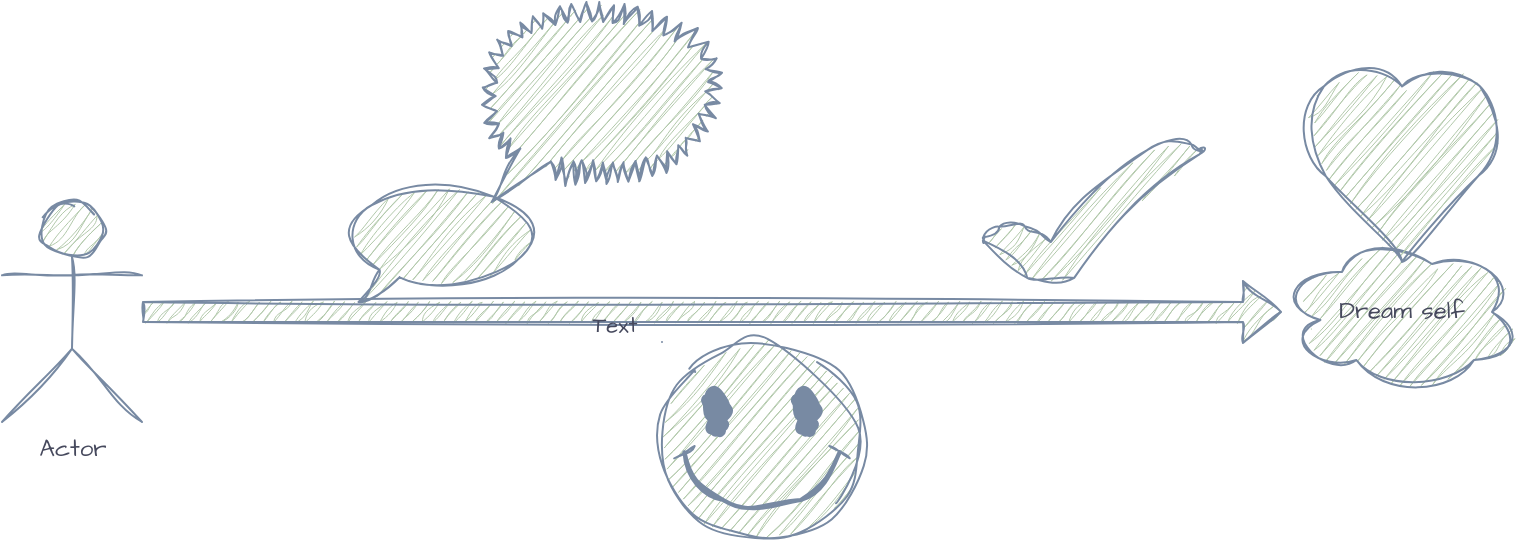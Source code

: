 <mxfile version="27.0.1">
  <diagram name="Page-1" id="dKPSXY4Y9aG3vKMuV1te">
    <mxGraphModel dx="1048" dy="1764" grid="1" gridSize="10" guides="1" tooltips="1" connect="1" arrows="1" fold="1" page="1" pageScale="1" pageWidth="850" pageHeight="1100" math="0" shadow="0">
      <root>
        <mxCell id="0" />
        <mxCell id="1" parent="0" />
        <mxCell id="n5eLT-Sr99elkBKW09BY-2" value="Actor" style="shape=umlActor;verticalLabelPosition=bottom;verticalAlign=top;html=1;outlineConnect=0;sketch=1;hachureGap=4;jiggle=2;curveFitting=1;fontFamily=Architects Daughter;fontSource=https%3A%2F%2Ffonts.googleapis.com%2Fcss%3Ffamily%3DArchitects%2BDaughter;fillColor=#B2C9AB;fontColor=#46495D;strokeColor=#788AA3;labelBackgroundColor=none;" vertex="1" parent="1">
          <mxGeometry x="30" y="50" width="70" height="110" as="geometry" />
        </mxCell>
        <mxCell id="n5eLT-Sr99elkBKW09BY-4" value="Dream self" style="ellipse;shape=cloud;whiteSpace=wrap;html=1;sketch=1;hachureGap=4;jiggle=2;curveFitting=1;fontFamily=Architects Daughter;fontSource=https%3A%2F%2Ffonts.googleapis.com%2Fcss%3Ffamily%3DArchitects%2BDaughter;labelBackgroundColor=none;fillColor=#B2C9AB;strokeColor=#788AA3;fontColor=#46495D;" vertex="1" parent="1">
          <mxGeometry x="670" y="65" width="120" height="80" as="geometry" />
        </mxCell>
        <mxCell id="n5eLT-Sr99elkBKW09BY-6" style="edgeStyle=orthogonalEdgeStyle;shape=flexArrow;rounded=0;sketch=1;hachureGap=4;jiggle=2;curveFitting=1;orthogonalLoop=1;jettySize=auto;html=1;strokeColor=#788AA3;fontFamily=Architects Daughter;fontSource=https%3A%2F%2Ffonts.googleapis.com%2Fcss%3Ffamily%3DArchitects%2BDaughter;fontColor=default;fillColor=#B2C9AB;labelBackgroundColor=none;" edge="1" parent="1" source="n5eLT-Sr99elkBKW09BY-2" target="n5eLT-Sr99elkBKW09BY-4">
          <mxGeometry relative="1" as="geometry">
            <mxPoint x="590" y="105" as="targetPoint" />
            <Array as="points" />
          </mxGeometry>
        </mxCell>
        <mxCell id="n5eLT-Sr99elkBKW09BY-10" value="Text" style="edgeLabel;html=1;align=center;verticalAlign=middle;resizable=0;points=[];sketch=1;hachureGap=4;jiggle=2;curveFitting=1;strokeColor=#788AA3;fontFamily=Architects Daughter;fontSource=https%3A%2F%2Ffonts.googleapis.com%2Fcss%3Ffamily%3DArchitects%2BDaughter;fontColor=#46495D;fillColor=#B2C9AB;labelBackgroundColor=none;" vertex="1" connectable="0" parent="n5eLT-Sr99elkBKW09BY-6">
          <mxGeometry x="-0.172" y="-6" relative="1" as="geometry">
            <mxPoint as="offset" />
          </mxGeometry>
        </mxCell>
        <mxCell id="n5eLT-Sr99elkBKW09BY-8" value="" style="whiteSpace=wrap;html=1;shape=mxgraph.basic.oval_callout;sketch=1;hachureGap=4;jiggle=2;curveFitting=1;strokeColor=#788AA3;fontFamily=Architects Daughter;fontSource=https%3A%2F%2Ffonts.googleapis.com%2Fcss%3Ffamily%3DArchitects%2BDaughter;fontColor=#46495D;fillColor=#B2C9AB;labelBackgroundColor=none;" vertex="1" parent="1">
          <mxGeometry x="200" y="40" width="100" height="60" as="geometry" />
        </mxCell>
        <mxCell id="n5eLT-Sr99elkBKW09BY-9" value="" style="whiteSpace=wrap;html=1;shape=mxgraph.basic.loud_callout;sketch=1;hachureGap=4;jiggle=2;curveFitting=1;strokeColor=#788AA3;fontFamily=Architects Daughter;fontSource=https%3A%2F%2Ffonts.googleapis.com%2Fcss%3Ffamily%3DArchitects%2BDaughter;fontColor=#46495D;fillColor=#B2C9AB;direction=east;labelBackgroundColor=none;" vertex="1" parent="1">
          <mxGeometry x="270" y="-50" width="120" height="100" as="geometry" />
        </mxCell>
        <mxCell id="n5eLT-Sr99elkBKW09BY-11" value="" style="verticalLabelPosition=bottom;verticalAlign=top;html=1;shape=mxgraph.basic.smiley;sketch=1;hachureGap=4;jiggle=2;curveFitting=1;strokeColor=#788AA3;fontFamily=Architects Daughter;fontSource=https%3A%2F%2Ffonts.googleapis.com%2Fcss%3Ffamily%3DArchitects%2BDaughter;fontColor=#46495D;fillColor=#B2C9AB;labelBackgroundColor=none;" vertex="1" parent="1">
          <mxGeometry x="360" y="120" width="100" height="100" as="geometry" />
        </mxCell>
        <mxCell id="n5eLT-Sr99elkBKW09BY-12" value="" style="verticalLabelPosition=bottom;verticalAlign=top;html=1;shape=mxgraph.basic.heart;sketch=1;hachureGap=4;jiggle=2;curveFitting=1;strokeColor=#788AA3;fontFamily=Architects Daughter;fontSource=https%3A%2F%2Ffonts.googleapis.com%2Fcss%3Ffamily%3DArchitects%2BDaughter;fontColor=#46495D;fillColor=#B2C9AB;labelBackgroundColor=none;" vertex="1" parent="1">
          <mxGeometry x="680" y="-20" width="100" height="100" as="geometry" />
        </mxCell>
        <mxCell id="n5eLT-Sr99elkBKW09BY-13" value="" style="verticalLabelPosition=bottom;verticalAlign=top;html=1;shape=mxgraph.basic.tick;sketch=1;hachureGap=4;jiggle=2;curveFitting=1;strokeColor=#788AA3;fontFamily=Architects Daughter;fontSource=https%3A%2F%2Ffonts.googleapis.com%2Fcss%3Ffamily%3DArchitects%2BDaughter;fontColor=#46495D;fillColor=#B2C9AB;labelBackgroundColor=none;" vertex="1" parent="1">
          <mxGeometry x="520" y="20" width="110" height="70" as="geometry" />
        </mxCell>
      </root>
    </mxGraphModel>
  </diagram>
</mxfile>
